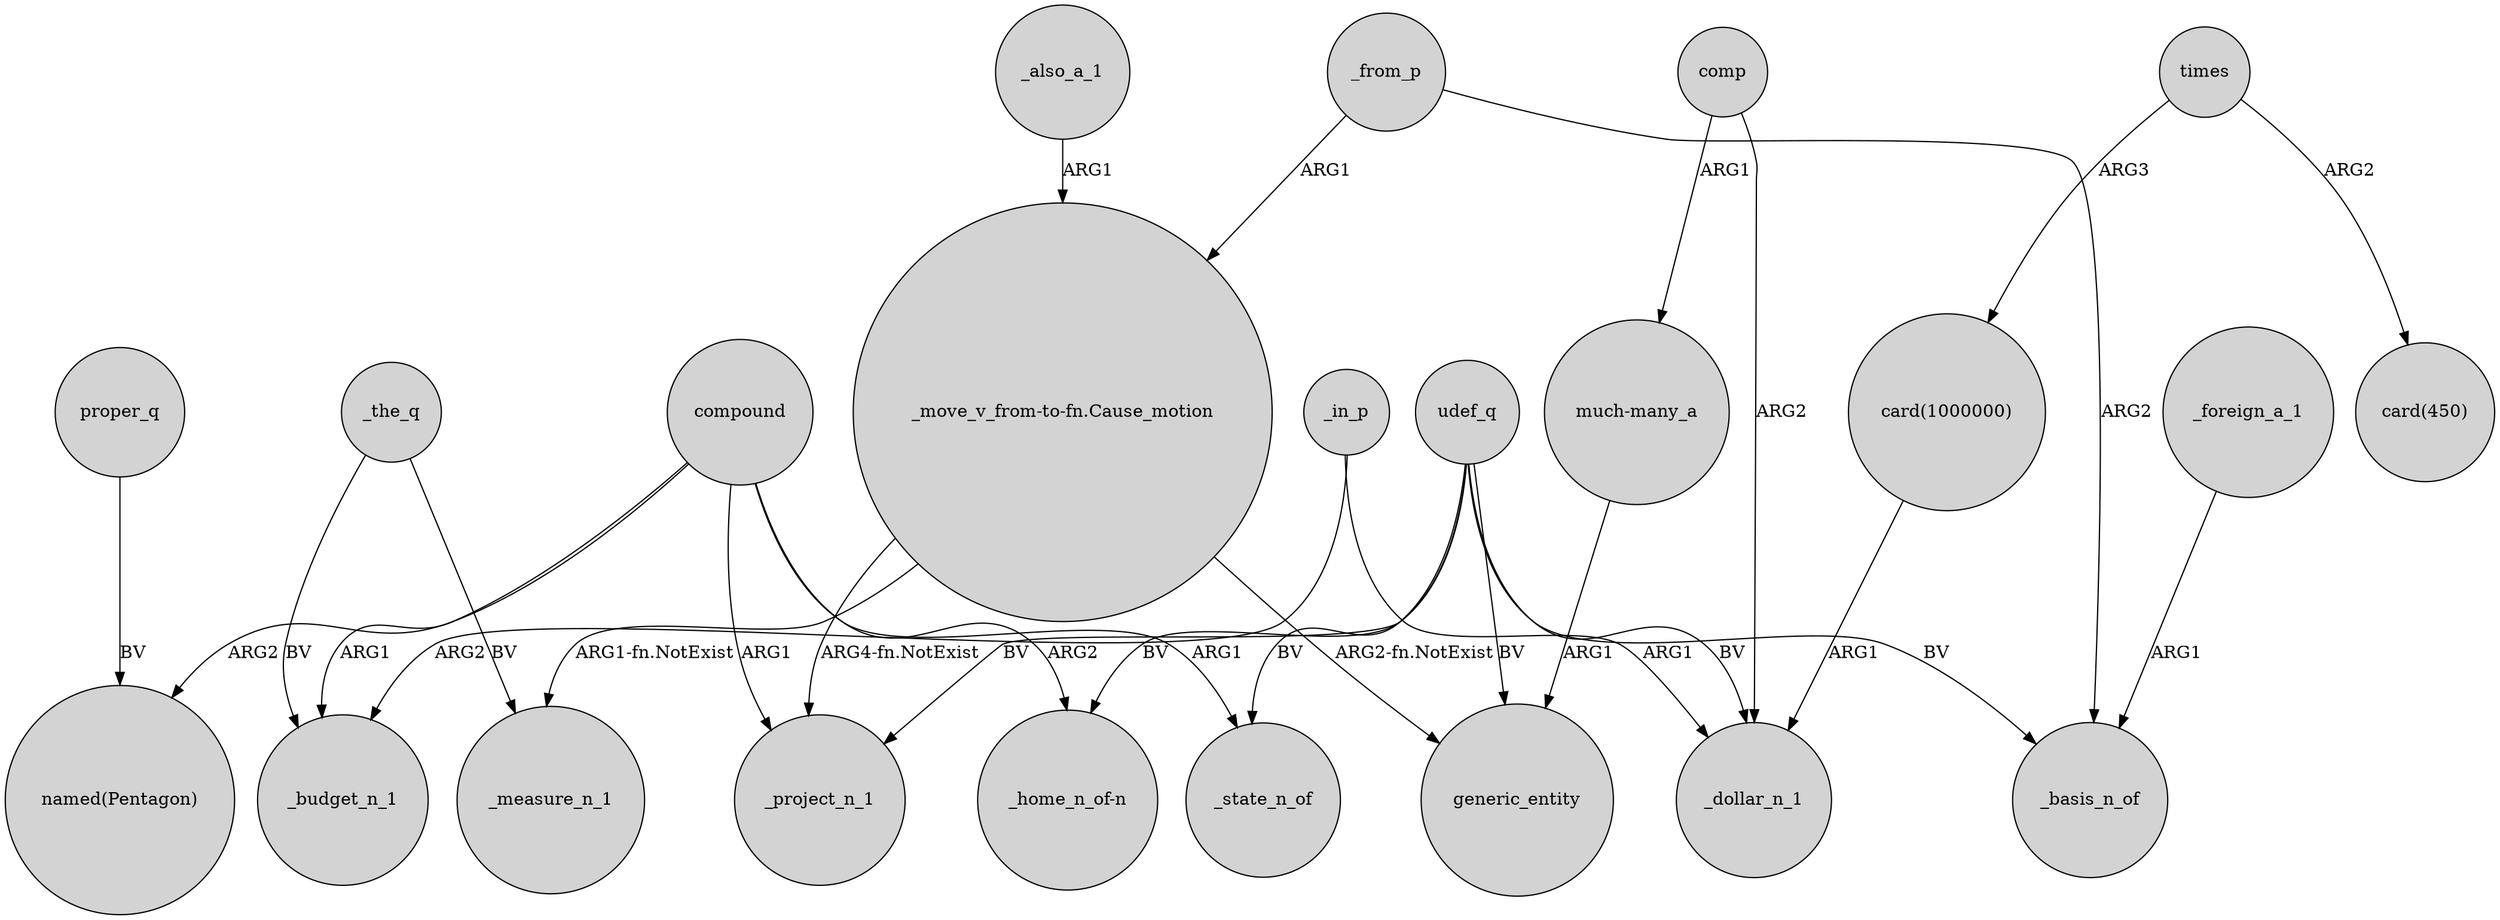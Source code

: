 digraph {
	node [shape=circle style=filled]
	_the_q -> _measure_n_1 [label=BV]
	"card(1000000)" -> _dollar_n_1 [label=ARG1]
	compound -> _project_n_1 [label=ARG1]
	udef_q -> generic_entity [label=BV]
	times -> "card(450)" [label=ARG2]
	compound -> "named(Pentagon)" [label=ARG2]
	_the_q -> _budget_n_1 [label=BV]
	proper_q -> "named(Pentagon)" [label=BV]
	"much-many_a" -> generic_entity [label=ARG1]
	udef_q -> _project_n_1 [label=BV]
	udef_q -> _state_n_of [label=BV]
	"_move_v_from-to-fn.Cause_motion" -> _project_n_1 [label="ARG4-fn.NotExist"]
	udef_q -> "_home_n_of-n" [label=BV]
	compound -> _budget_n_1 [label=ARG1]
	_from_p -> "_move_v_from-to-fn.Cause_motion" [label=ARG1]
	"_move_v_from-to-fn.Cause_motion" -> generic_entity [label="ARG2-fn.NotExist"]
	"_move_v_from-to-fn.Cause_motion" -> _measure_n_1 [label="ARG1-fn.NotExist"]
	_also_a_1 -> "_move_v_from-to-fn.Cause_motion" [label=ARG1]
	comp -> "much-many_a" [label=ARG1]
	times -> "card(1000000)" [label=ARG3]
	_from_p -> _basis_n_of [label=ARG2]
	compound -> _state_n_of [label=ARG1]
	_foreign_a_1 -> _basis_n_of [label=ARG1]
	_in_p -> _budget_n_1 [label=ARG2]
	udef_q -> _basis_n_of [label=BV]
	comp -> _dollar_n_1 [label=ARG2]
	_in_p -> _dollar_n_1 [label=ARG1]
	compound -> "_home_n_of-n" [label=ARG2]
	udef_q -> _dollar_n_1 [label=BV]
}
